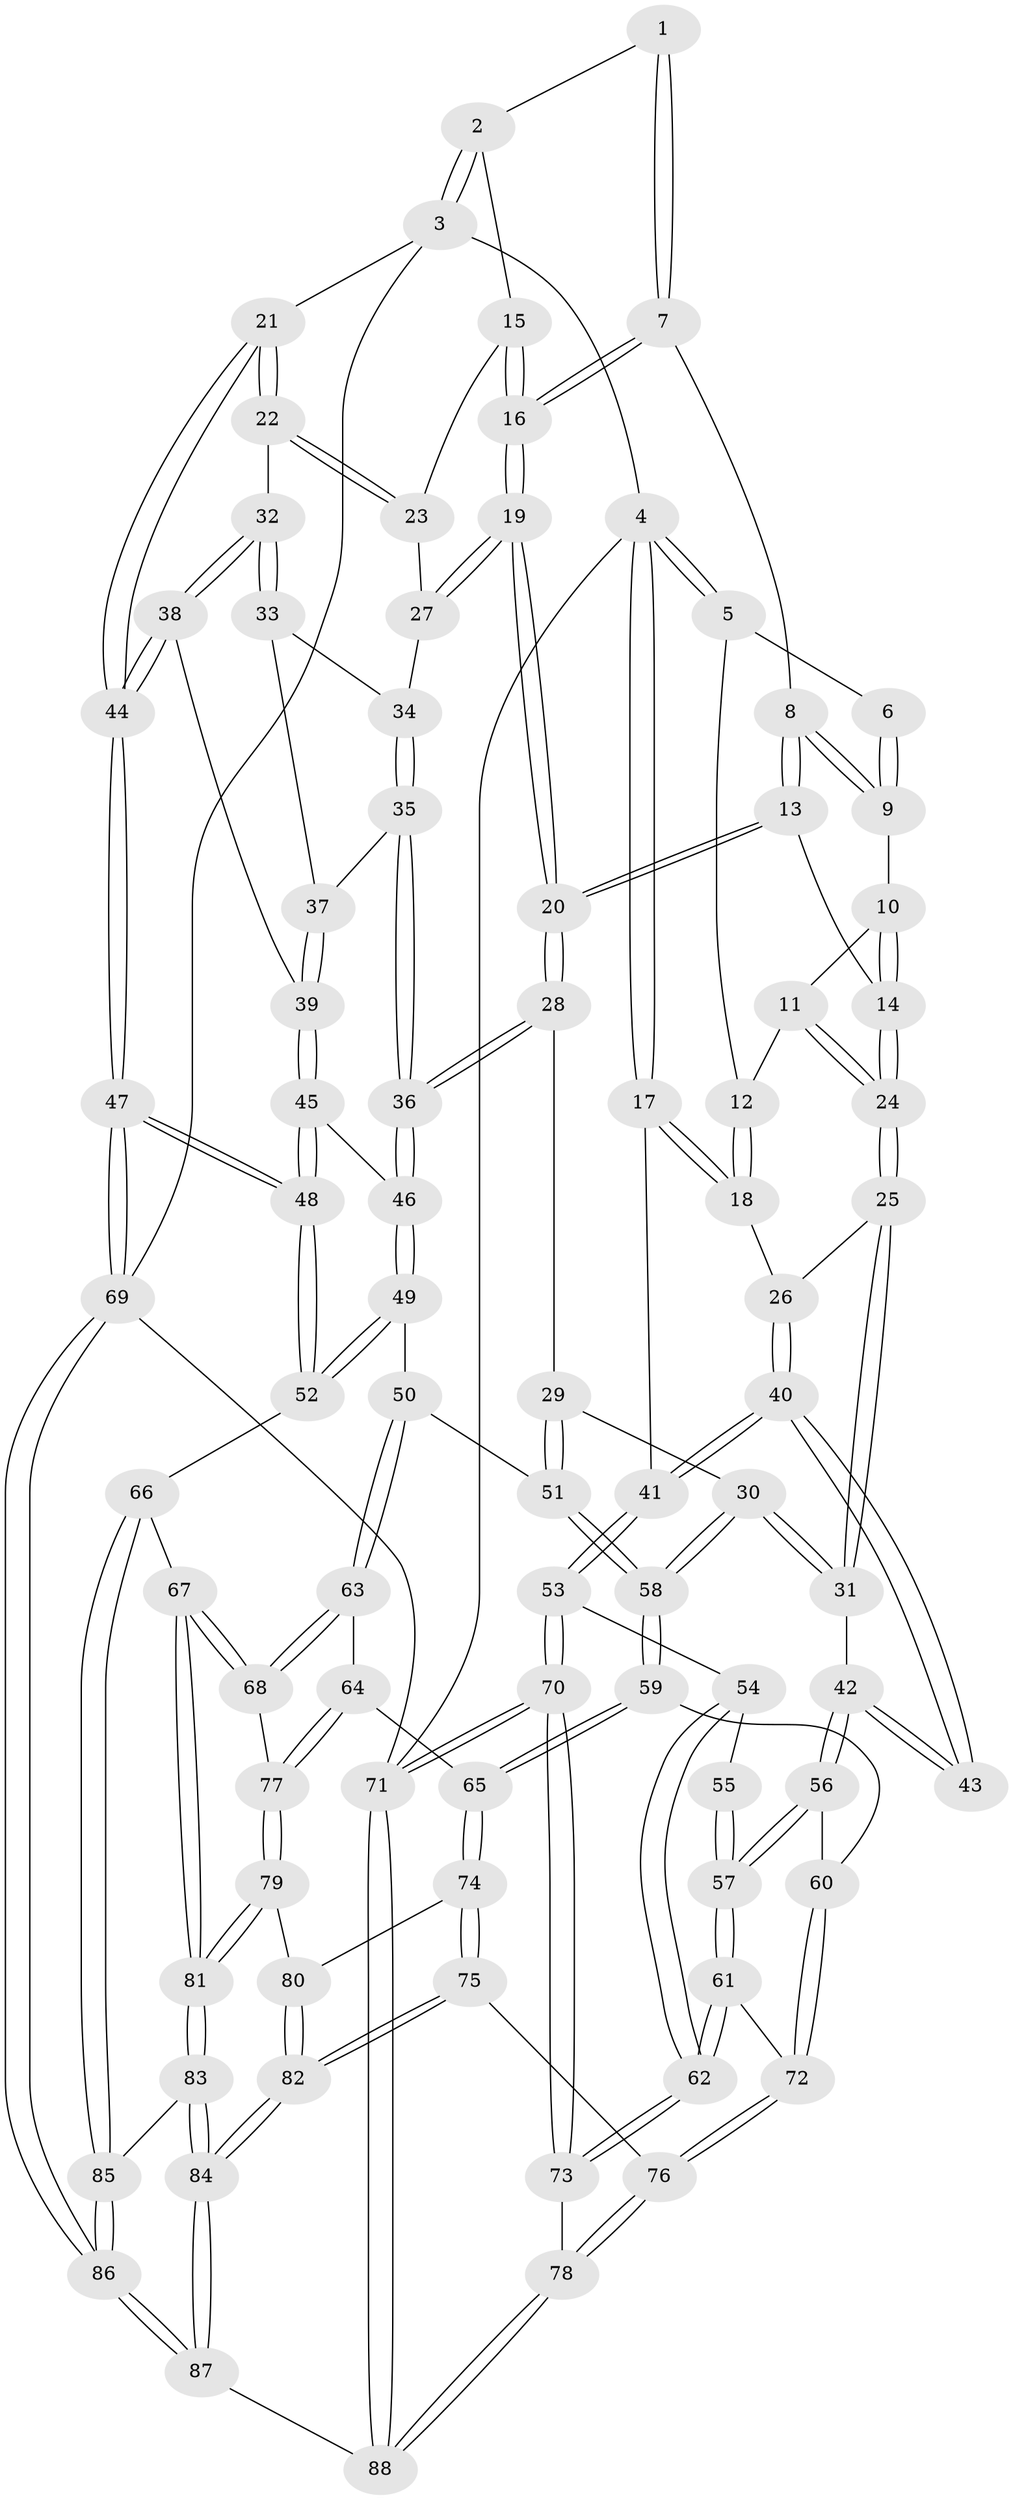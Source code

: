 // coarse degree distribution, {3: 0.4772727272727273, 4: 0.29545454545454547, 5: 0.06818181818181818, 2: 0.13636363636363635, 6: 0.022727272727272728}
// Generated by graph-tools (version 1.1) at 2025/54/03/04/25 22:54:48]
// undirected, 88 vertices, 217 edges
graph export_dot {
  node [color=gray90,style=filled];
  1 [pos="+0.4974542109800558+0"];
  2 [pos="+0.805376570310895+0"];
  3 [pos="+1+0"];
  4 [pos="+0+0"];
  5 [pos="+0.2254040172086899+0"];
  6 [pos="+0.22897695330992499+0"];
  7 [pos="+0.48151119321797925+0.1075832247918764"];
  8 [pos="+0.3963353445028122+0.08727230050630076"];
  9 [pos="+0.3763450629263909+0.05602241087175457"];
  10 [pos="+0.31879994838614845+0.09702997289483503"];
  11 [pos="+0.2188596889165172+0.11785575979489206"];
  12 [pos="+0.1850036278790673+0.0539283728648363"];
  13 [pos="+0.32471660470796054+0.20205254370039682"];
  14 [pos="+0.2962488219060914+0.20867425421383795"];
  15 [pos="+0.7569381687461769+0"];
  16 [pos="+0.5367591508895159+0.15456155428048632"];
  17 [pos="+0+0.16234554114228353"];
  18 [pos="+0.021058440130456806+0.17824058466674617"];
  19 [pos="+0.5298058450507798+0.2639326255290701"];
  20 [pos="+0.520859510419118+0.2781773850481908"];
  21 [pos="+1+0.20221576108177447"];
  22 [pos="+0.9484792597103512+0.2542790678488411"];
  23 [pos="+0.7787634857328584+0.07700562111983068"];
  24 [pos="+0.26337954287991766+0.2175693774155266"];
  25 [pos="+0.25229386622429945+0.23942671364668766"];
  26 [pos="+0.15057818177666957+0.2890964594699251"];
  27 [pos="+0.7295273297404401+0.24705642862885022"];
  28 [pos="+0.5117950161010049+0.35544282215004974"];
  29 [pos="+0.49199546694407736+0.37960728500949165"];
  30 [pos="+0.389900486282453+0.4721355808832258"];
  31 [pos="+0.3781057301875456+0.4706789775158099"];
  32 [pos="+0.9021166391027772+0.29786357491810034"];
  33 [pos="+0.8771241063101505+0.30086143803795956"];
  34 [pos="+0.747123894396794+0.2746175881149865"];
  35 [pos="+0.7318505493155887+0.36205016415089175"];
  36 [pos="+0.6985805334120971+0.4314669055325838"];
  37 [pos="+0.8204359961637501+0.36934602446037995"];
  38 [pos="+0.907912310560552+0.41996826158148587"];
  39 [pos="+0.8239183851634619+0.442824836526114"];
  40 [pos="+0.12291259842668698+0.37984108180546766"];
  41 [pos="+0+0.46456259992208165"];
  42 [pos="+0.2716362671812971+0.5030124476754669"];
  43 [pos="+0.21922993788157707+0.4843977361745679"];
  44 [pos="+1+0.646022160550021"];
  45 [pos="+0.7935018743464574+0.4659917941645551"];
  46 [pos="+0.7266070213479088+0.48478461865644273"];
  47 [pos="+1+0.6581260013744573"];
  48 [pos="+1+0.6660195592162171"];
  49 [pos="+0.7193433584925939+0.5237839483385812"];
  50 [pos="+0.6665266243686572+0.582166507670099"];
  51 [pos="+0.6473142398741794+0.5798119828150987"];
  52 [pos="+0.9642554563109987+0.6967610307050263"];
  53 [pos="+0+0.4835615813834289"];
  54 [pos="+0+0.5493023901922329"];
  55 [pos="+0.1082413304776263+0.5483712132669134"];
  56 [pos="+0.24471131709348332+0.5891694037017811"];
  57 [pos="+0.1558749309445667+0.7037106263175985"];
  58 [pos="+0.45521848811504695+0.600838463751653"];
  59 [pos="+0.4533630478294678+0.6310005591235426"];
  60 [pos="+0.3153682501809086+0.6931626753260781"];
  61 [pos="+0.14423452497421688+0.7318552576476576"];
  62 [pos="+0.13849234044450115+0.7348757590947996"];
  63 [pos="+0.6815165558634463+0.6906411848882119"];
  64 [pos="+0.6625144590122788+0.6978927654753458"];
  65 [pos="+0.48607240155719883+0.7467686175748441"];
  66 [pos="+0.8355574499895924+0.7741745026587851"];
  67 [pos="+0.7710302837234337+0.7639851106447243"];
  68 [pos="+0.7425759235056267+0.7478066962419925"];
  69 [pos="+1+1"];
  70 [pos="+0+0.9413921477508544"];
  71 [pos="+0+1"];
  72 [pos="+0.27686883392476896+0.770746725833042"];
  73 [pos="+0.06954828223575413+0.8133279333766156"];
  74 [pos="+0.48375112427662553+0.7592215303822595"];
  75 [pos="+0.3750526959570123+0.8505644340190677"];
  76 [pos="+0.3524517623447044+0.8579408273889315"];
  77 [pos="+0.5951368343763154+0.8297249443070753"];
  78 [pos="+0.27261164978762337+0.9998101550802159"];
  79 [pos="+0.5925613578131987+0.8316468732974582"];
  80 [pos="+0.5297739461103316+0.8048663293022595"];
  81 [pos="+0.6462573707349647+0.9094137405775199"];
  82 [pos="+0.532751272869447+0.9841370508201858"];
  83 [pos="+0.6466621201622387+0.9291718842225892"];
  84 [pos="+0.563932126460365+1"];
  85 [pos="+0.8220238440251085+0.9606004257892163"];
  86 [pos="+1+1"];
  87 [pos="+0.5436997177063044+1"];
  88 [pos="+0.268836842073626+1"];
  1 -- 2;
  1 -- 7;
  1 -- 7;
  2 -- 3;
  2 -- 3;
  2 -- 15;
  3 -- 4;
  3 -- 21;
  3 -- 69;
  4 -- 5;
  4 -- 5;
  4 -- 17;
  4 -- 17;
  4 -- 71;
  5 -- 6;
  5 -- 12;
  6 -- 9;
  6 -- 9;
  7 -- 8;
  7 -- 16;
  7 -- 16;
  8 -- 9;
  8 -- 9;
  8 -- 13;
  8 -- 13;
  9 -- 10;
  10 -- 11;
  10 -- 14;
  10 -- 14;
  11 -- 12;
  11 -- 24;
  11 -- 24;
  12 -- 18;
  12 -- 18;
  13 -- 14;
  13 -- 20;
  13 -- 20;
  14 -- 24;
  14 -- 24;
  15 -- 16;
  15 -- 16;
  15 -- 23;
  16 -- 19;
  16 -- 19;
  17 -- 18;
  17 -- 18;
  17 -- 41;
  18 -- 26;
  19 -- 20;
  19 -- 20;
  19 -- 27;
  19 -- 27;
  20 -- 28;
  20 -- 28;
  21 -- 22;
  21 -- 22;
  21 -- 44;
  21 -- 44;
  22 -- 23;
  22 -- 23;
  22 -- 32;
  23 -- 27;
  24 -- 25;
  24 -- 25;
  25 -- 26;
  25 -- 31;
  25 -- 31;
  26 -- 40;
  26 -- 40;
  27 -- 34;
  28 -- 29;
  28 -- 36;
  28 -- 36;
  29 -- 30;
  29 -- 51;
  29 -- 51;
  30 -- 31;
  30 -- 31;
  30 -- 58;
  30 -- 58;
  31 -- 42;
  32 -- 33;
  32 -- 33;
  32 -- 38;
  32 -- 38;
  33 -- 34;
  33 -- 37;
  34 -- 35;
  34 -- 35;
  35 -- 36;
  35 -- 36;
  35 -- 37;
  36 -- 46;
  36 -- 46;
  37 -- 39;
  37 -- 39;
  38 -- 39;
  38 -- 44;
  38 -- 44;
  39 -- 45;
  39 -- 45;
  40 -- 41;
  40 -- 41;
  40 -- 43;
  40 -- 43;
  41 -- 53;
  41 -- 53;
  42 -- 43;
  42 -- 43;
  42 -- 56;
  42 -- 56;
  44 -- 47;
  44 -- 47;
  45 -- 46;
  45 -- 48;
  45 -- 48;
  46 -- 49;
  46 -- 49;
  47 -- 48;
  47 -- 48;
  47 -- 69;
  47 -- 69;
  48 -- 52;
  48 -- 52;
  49 -- 50;
  49 -- 52;
  49 -- 52;
  50 -- 51;
  50 -- 63;
  50 -- 63;
  51 -- 58;
  51 -- 58;
  52 -- 66;
  53 -- 54;
  53 -- 70;
  53 -- 70;
  54 -- 55;
  54 -- 62;
  54 -- 62;
  55 -- 57;
  55 -- 57;
  56 -- 57;
  56 -- 57;
  56 -- 60;
  57 -- 61;
  57 -- 61;
  58 -- 59;
  58 -- 59;
  59 -- 60;
  59 -- 65;
  59 -- 65;
  60 -- 72;
  60 -- 72;
  61 -- 62;
  61 -- 62;
  61 -- 72;
  62 -- 73;
  62 -- 73;
  63 -- 64;
  63 -- 68;
  63 -- 68;
  64 -- 65;
  64 -- 77;
  64 -- 77;
  65 -- 74;
  65 -- 74;
  66 -- 67;
  66 -- 85;
  66 -- 85;
  67 -- 68;
  67 -- 68;
  67 -- 81;
  67 -- 81;
  68 -- 77;
  69 -- 86;
  69 -- 86;
  69 -- 71;
  70 -- 71;
  70 -- 71;
  70 -- 73;
  70 -- 73;
  71 -- 88;
  71 -- 88;
  72 -- 76;
  72 -- 76;
  73 -- 78;
  74 -- 75;
  74 -- 75;
  74 -- 80;
  75 -- 76;
  75 -- 82;
  75 -- 82;
  76 -- 78;
  76 -- 78;
  77 -- 79;
  77 -- 79;
  78 -- 88;
  78 -- 88;
  79 -- 80;
  79 -- 81;
  79 -- 81;
  80 -- 82;
  80 -- 82;
  81 -- 83;
  81 -- 83;
  82 -- 84;
  82 -- 84;
  83 -- 84;
  83 -- 84;
  83 -- 85;
  84 -- 87;
  84 -- 87;
  85 -- 86;
  85 -- 86;
  86 -- 87;
  86 -- 87;
  87 -- 88;
}
